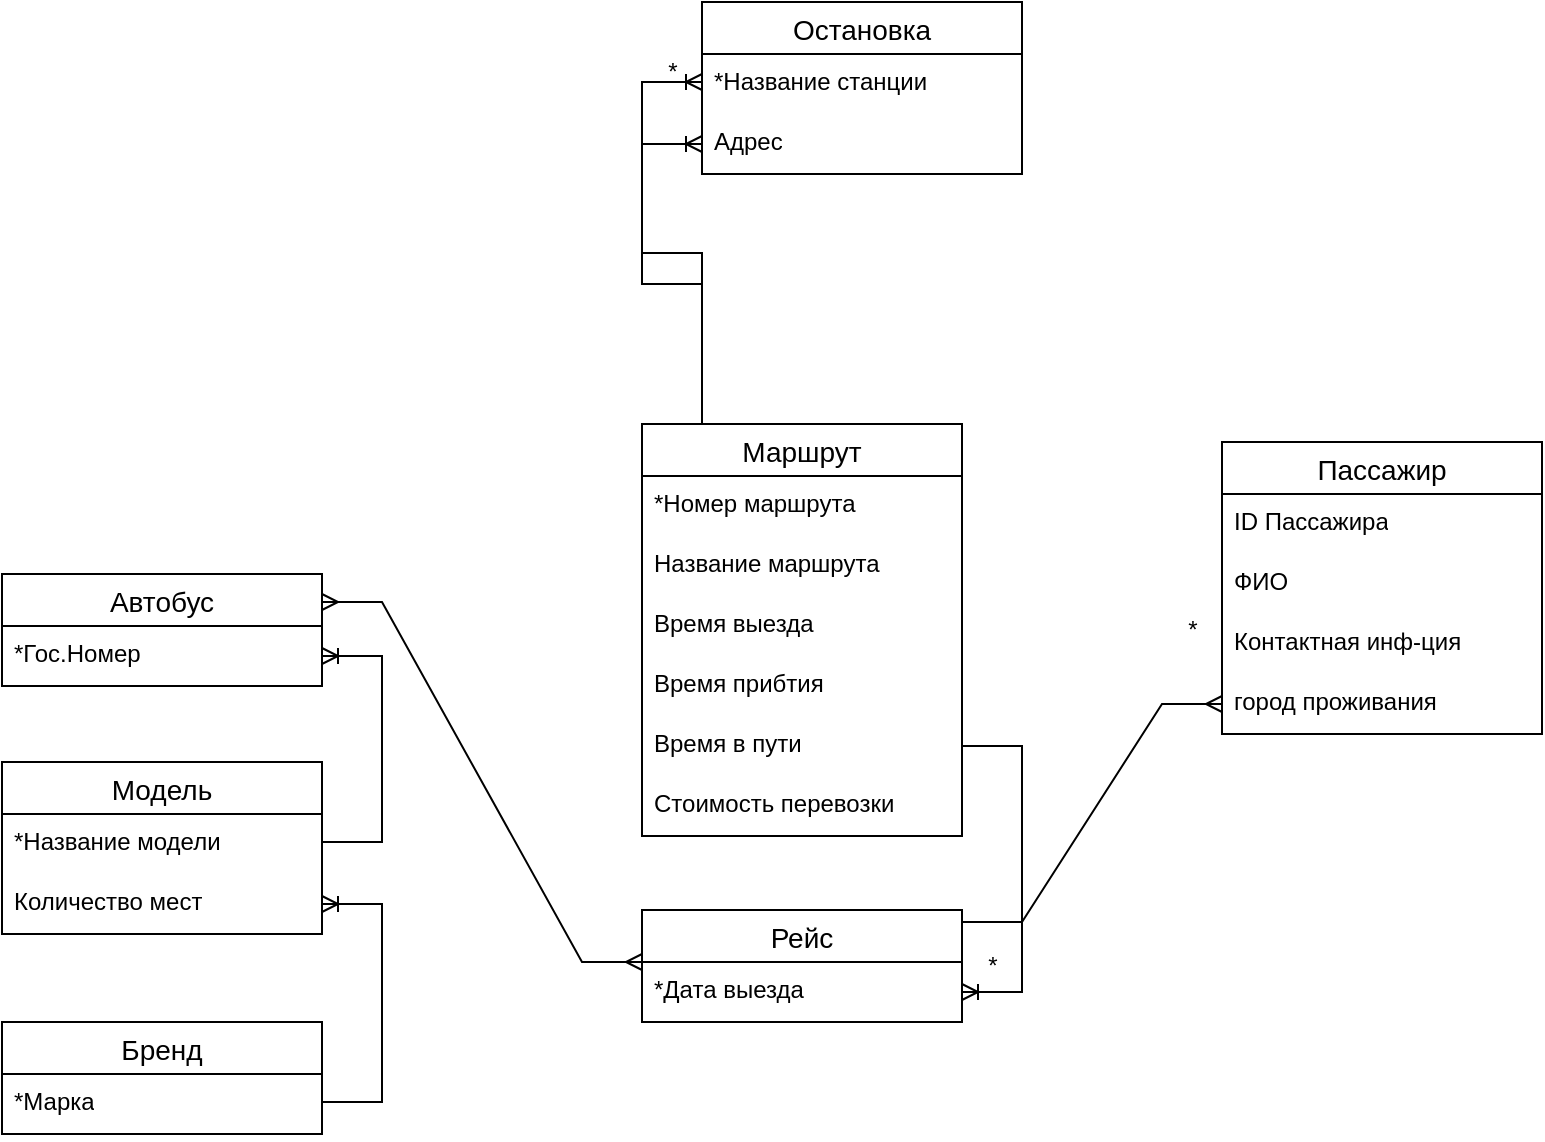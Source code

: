 <mxfile version="24.8.0">
  <diagram name="Страница — 1" id="wFznyLI3BZfrtugTpNXn">
    <mxGraphModel dx="2453" dy="783" grid="1" gridSize="10" guides="1" tooltips="1" connect="1" arrows="1" fold="1" page="1" pageScale="1" pageWidth="827" pageHeight="1169" math="0" shadow="0">
      <root>
        <mxCell id="0" />
        <mxCell id="1" parent="0" />
        <mxCell id="FTGoRy-41MmsnWu28Xwo-3" value="Остановка" style="swimlane;fontStyle=0;childLayout=stackLayout;horizontal=1;startSize=26;horizontalStack=0;resizeParent=1;resizeParentMax=0;resizeLast=0;collapsible=1;marginBottom=0;align=center;fontSize=14;" vertex="1" parent="1">
          <mxGeometry x="20" y="30" width="160" height="86" as="geometry" />
        </mxCell>
        <mxCell id="FTGoRy-41MmsnWu28Xwo-18" value="*Название станции" style="text;strokeColor=none;fillColor=none;spacingLeft=4;spacingRight=4;overflow=hidden;rotatable=0;points=[[0,0.5],[1,0.5]];portConstraint=eastwest;fontSize=12;whiteSpace=wrap;html=1;" vertex="1" parent="FTGoRy-41MmsnWu28Xwo-3">
          <mxGeometry y="26" width="160" height="30" as="geometry" />
        </mxCell>
        <mxCell id="FTGoRy-41MmsnWu28Xwo-4" value="Адрес" style="text;strokeColor=none;fillColor=none;spacingLeft=4;spacingRight=4;overflow=hidden;rotatable=0;points=[[0,0.5],[1,0.5]];portConstraint=eastwest;fontSize=12;whiteSpace=wrap;html=1;" vertex="1" parent="FTGoRy-41MmsnWu28Xwo-3">
          <mxGeometry y="56" width="160" height="30" as="geometry" />
        </mxCell>
        <mxCell id="FTGoRy-41MmsnWu28Xwo-11" value="Маршрут" style="swimlane;fontStyle=0;childLayout=stackLayout;horizontal=1;startSize=26;horizontalStack=0;resizeParent=1;resizeParentMax=0;resizeLast=0;collapsible=1;marginBottom=0;align=center;fontSize=14;" vertex="1" parent="1">
          <mxGeometry x="-10" y="241" width="160" height="206" as="geometry" />
        </mxCell>
        <mxCell id="FTGoRy-41MmsnWu28Xwo-12" value="*Номер маршрута" style="text;strokeColor=none;fillColor=none;spacingLeft=4;spacingRight=4;overflow=hidden;rotatable=0;points=[[0,0.5],[1,0.5]];portConstraint=eastwest;fontSize=12;whiteSpace=wrap;html=1;" vertex="1" parent="FTGoRy-41MmsnWu28Xwo-11">
          <mxGeometry y="26" width="160" height="30" as="geometry" />
        </mxCell>
        <mxCell id="FTGoRy-41MmsnWu28Xwo-13" value="Название маршрута" style="text;strokeColor=none;fillColor=none;spacingLeft=4;spacingRight=4;overflow=hidden;rotatable=0;points=[[0,0.5],[1,0.5]];portConstraint=eastwest;fontSize=12;whiteSpace=wrap;html=1;" vertex="1" parent="FTGoRy-41MmsnWu28Xwo-11">
          <mxGeometry y="56" width="160" height="30" as="geometry" />
        </mxCell>
        <mxCell id="FTGoRy-41MmsnWu28Xwo-17" value="Время выезда" style="text;strokeColor=none;fillColor=none;spacingLeft=4;spacingRight=4;overflow=hidden;rotatable=0;points=[[0,0.5],[1,0.5]];portConstraint=eastwest;fontSize=12;whiteSpace=wrap;html=1;" vertex="1" parent="FTGoRy-41MmsnWu28Xwo-11">
          <mxGeometry y="86" width="160" height="30" as="geometry" />
        </mxCell>
        <mxCell id="FTGoRy-41MmsnWu28Xwo-16" value="Время прибтия" style="text;strokeColor=none;fillColor=none;spacingLeft=4;spacingRight=4;overflow=hidden;rotatable=0;points=[[0,0.5],[1,0.5]];portConstraint=eastwest;fontSize=12;whiteSpace=wrap;html=1;" vertex="1" parent="FTGoRy-41MmsnWu28Xwo-11">
          <mxGeometry y="116" width="160" height="30" as="geometry" />
        </mxCell>
        <mxCell id="FTGoRy-41MmsnWu28Xwo-14" value="Время в пути" style="text;strokeColor=none;fillColor=none;spacingLeft=4;spacingRight=4;overflow=hidden;rotatable=0;points=[[0,0.5],[1,0.5]];portConstraint=eastwest;fontSize=12;whiteSpace=wrap;html=1;" vertex="1" parent="FTGoRy-41MmsnWu28Xwo-11">
          <mxGeometry y="146" width="160" height="30" as="geometry" />
        </mxCell>
        <mxCell id="FTGoRy-41MmsnWu28Xwo-19" value="Стоимость перевозки" style="text;strokeColor=none;fillColor=none;spacingLeft=4;spacingRight=4;overflow=hidden;rotatable=0;points=[[0,0.5],[1,0.5]];portConstraint=eastwest;fontSize=12;whiteSpace=wrap;html=1;" vertex="1" parent="FTGoRy-41MmsnWu28Xwo-11">
          <mxGeometry y="176" width="160" height="30" as="geometry" />
        </mxCell>
        <mxCell id="FTGoRy-41MmsnWu28Xwo-20" value="Автобус" style="swimlane;fontStyle=0;childLayout=stackLayout;horizontal=1;startSize=26;horizontalStack=0;resizeParent=1;resizeParentMax=0;resizeLast=0;collapsible=1;marginBottom=0;align=center;fontSize=14;" vertex="1" parent="1">
          <mxGeometry x="-330" y="316" width="160" height="56" as="geometry" />
        </mxCell>
        <mxCell id="FTGoRy-41MmsnWu28Xwo-21" value="*Гос.Номер" style="text;strokeColor=none;fillColor=none;spacingLeft=4;spacingRight=4;overflow=hidden;rotatable=0;points=[[0,0.5],[1,0.5]];portConstraint=eastwest;fontSize=12;whiteSpace=wrap;html=1;" vertex="1" parent="FTGoRy-41MmsnWu28Xwo-20">
          <mxGeometry y="26" width="160" height="30" as="geometry" />
        </mxCell>
        <mxCell id="FTGoRy-41MmsnWu28Xwo-24" value="Модель" style="swimlane;fontStyle=0;childLayout=stackLayout;horizontal=1;startSize=26;horizontalStack=0;resizeParent=1;resizeParentMax=0;resizeLast=0;collapsible=1;marginBottom=0;align=center;fontSize=14;" vertex="1" parent="1">
          <mxGeometry x="-330" y="410" width="160" height="86" as="geometry" />
        </mxCell>
        <mxCell id="FTGoRy-41MmsnWu28Xwo-25" value="*Название модели" style="text;strokeColor=none;fillColor=none;spacingLeft=4;spacingRight=4;overflow=hidden;rotatable=0;points=[[0,0.5],[1,0.5]];portConstraint=eastwest;fontSize=12;whiteSpace=wrap;html=1;" vertex="1" parent="FTGoRy-41MmsnWu28Xwo-24">
          <mxGeometry y="26" width="160" height="30" as="geometry" />
        </mxCell>
        <mxCell id="FTGoRy-41MmsnWu28Xwo-26" value="Количество мест" style="text;strokeColor=none;fillColor=none;spacingLeft=4;spacingRight=4;overflow=hidden;rotatable=0;points=[[0,0.5],[1,0.5]];portConstraint=eastwest;fontSize=12;whiteSpace=wrap;html=1;" vertex="1" parent="FTGoRy-41MmsnWu28Xwo-24">
          <mxGeometry y="56" width="160" height="30" as="geometry" />
        </mxCell>
        <mxCell id="FTGoRy-41MmsnWu28Xwo-28" value="Бренд" style="swimlane;fontStyle=0;childLayout=stackLayout;horizontal=1;startSize=26;horizontalStack=0;resizeParent=1;resizeParentMax=0;resizeLast=0;collapsible=1;marginBottom=0;align=center;fontSize=14;" vertex="1" parent="1">
          <mxGeometry x="-330" y="540" width="160" height="56" as="geometry" />
        </mxCell>
        <mxCell id="FTGoRy-41MmsnWu28Xwo-29" value="*Марка" style="text;strokeColor=none;fillColor=none;spacingLeft=4;spacingRight=4;overflow=hidden;rotatable=0;points=[[0,0.5],[1,0.5]];portConstraint=eastwest;fontSize=12;whiteSpace=wrap;html=1;" vertex="1" parent="FTGoRy-41MmsnWu28Xwo-28">
          <mxGeometry y="26" width="160" height="30" as="geometry" />
        </mxCell>
        <mxCell id="FTGoRy-41MmsnWu28Xwo-32" value="Рейс" style="swimlane;fontStyle=0;childLayout=stackLayout;horizontal=1;startSize=26;horizontalStack=0;resizeParent=1;resizeParentMax=0;resizeLast=0;collapsible=1;marginBottom=0;align=center;fontSize=14;" vertex="1" parent="1">
          <mxGeometry x="-10" y="484" width="160" height="56" as="geometry" />
        </mxCell>
        <mxCell id="FTGoRy-41MmsnWu28Xwo-33" value="*Дата выезда" style="text;strokeColor=none;fillColor=none;spacingLeft=4;spacingRight=4;overflow=hidden;rotatable=0;points=[[0,0.5],[1,0.5]];portConstraint=eastwest;fontSize=12;whiteSpace=wrap;html=1;" vertex="1" parent="FTGoRy-41MmsnWu28Xwo-32">
          <mxGeometry y="26" width="160" height="30" as="geometry" />
        </mxCell>
        <mxCell id="FTGoRy-41MmsnWu28Xwo-36" value="Пассажир" style="swimlane;fontStyle=0;childLayout=stackLayout;horizontal=1;startSize=26;horizontalStack=0;resizeParent=1;resizeParentMax=0;resizeLast=0;collapsible=1;marginBottom=0;align=center;fontSize=14;" vertex="1" parent="1">
          <mxGeometry x="280" y="250" width="160" height="146" as="geometry" />
        </mxCell>
        <mxCell id="FTGoRy-41MmsnWu28Xwo-63" value="ID Пассажира" style="text;strokeColor=none;fillColor=none;spacingLeft=4;spacingRight=4;overflow=hidden;rotatable=0;points=[[0,0.5],[1,0.5]];portConstraint=eastwest;fontSize=12;whiteSpace=wrap;html=1;" vertex="1" parent="FTGoRy-41MmsnWu28Xwo-36">
          <mxGeometry y="26" width="160" height="30" as="geometry" />
        </mxCell>
        <mxCell id="FTGoRy-41MmsnWu28Xwo-37" value="ФИО" style="text;strokeColor=none;fillColor=none;spacingLeft=4;spacingRight=4;overflow=hidden;rotatable=0;points=[[0,0.5],[1,0.5]];portConstraint=eastwest;fontSize=12;whiteSpace=wrap;html=1;" vertex="1" parent="FTGoRy-41MmsnWu28Xwo-36">
          <mxGeometry y="56" width="160" height="30" as="geometry" />
        </mxCell>
        <mxCell id="FTGoRy-41MmsnWu28Xwo-38" value="Контактная инф-ция" style="text;strokeColor=none;fillColor=none;spacingLeft=4;spacingRight=4;overflow=hidden;rotatable=0;points=[[0,0.5],[1,0.5]];portConstraint=eastwest;fontSize=12;whiteSpace=wrap;html=1;" vertex="1" parent="FTGoRy-41MmsnWu28Xwo-36">
          <mxGeometry y="86" width="160" height="30" as="geometry" />
        </mxCell>
        <mxCell id="FTGoRy-41MmsnWu28Xwo-39" value="город проживания" style="text;strokeColor=none;fillColor=none;spacingLeft=4;spacingRight=4;overflow=hidden;rotatable=0;points=[[0,0.5],[1,0.5]];portConstraint=eastwest;fontSize=12;whiteSpace=wrap;html=1;" vertex="1" parent="FTGoRy-41MmsnWu28Xwo-36">
          <mxGeometry y="116" width="160" height="30" as="geometry" />
        </mxCell>
        <mxCell id="FTGoRy-41MmsnWu28Xwo-48" value="" style="edgeStyle=entityRelationEdgeStyle;fontSize=12;html=1;endArrow=ERoneToMany;rounded=0;entryX=1;entryY=0.5;entryDx=0;entryDy=0;" edge="1" parent="1" target="FTGoRy-41MmsnWu28Xwo-21">
          <mxGeometry width="100" height="100" relative="1" as="geometry">
            <mxPoint x="-170" y="450" as="sourcePoint" />
            <mxPoint x="-70" y="350" as="targetPoint" />
          </mxGeometry>
        </mxCell>
        <mxCell id="FTGoRy-41MmsnWu28Xwo-50" value="" style="edgeStyle=entityRelationEdgeStyle;fontSize=12;html=1;endArrow=ERoneToMany;rounded=0;entryX=1;entryY=0.5;entryDx=0;entryDy=0;" edge="1" parent="1" target="FTGoRy-41MmsnWu28Xwo-26">
          <mxGeometry width="100" height="100" relative="1" as="geometry">
            <mxPoint x="-170" y="580" as="sourcePoint" />
            <mxPoint x="-70" y="480" as="targetPoint" />
          </mxGeometry>
        </mxCell>
        <mxCell id="FTGoRy-41MmsnWu28Xwo-51" value="" style="edgeStyle=entityRelationEdgeStyle;fontSize=12;html=1;endArrow=ERmany;startArrow=ERmany;rounded=0;entryX=0;entryY=0;entryDx=0;entryDy=0;entryPerimeter=0;exitX=1;exitY=0.25;exitDx=0;exitDy=0;" edge="1" parent="1" source="FTGoRy-41MmsnWu28Xwo-20" target="FTGoRy-41MmsnWu28Xwo-33">
          <mxGeometry width="100" height="100" relative="1" as="geometry">
            <mxPoint x="-120" y="600" as="sourcePoint" />
            <mxPoint x="-20" y="500" as="targetPoint" />
          </mxGeometry>
        </mxCell>
        <mxCell id="FTGoRy-41MmsnWu28Xwo-52" value="" style="edgeStyle=entityRelationEdgeStyle;fontSize=12;html=1;endArrow=ERoneToMany;rounded=0;entryX=1;entryY=0.5;entryDx=0;entryDy=0;exitX=1;exitY=0.5;exitDx=0;exitDy=0;" edge="1" parent="1" source="FTGoRy-41MmsnWu28Xwo-14" target="FTGoRy-41MmsnWu28Xwo-33">
          <mxGeometry width="100" height="100" relative="1" as="geometry">
            <mxPoint x="180" y="380" as="sourcePoint" />
            <mxPoint x="280" y="280" as="targetPoint" />
          </mxGeometry>
        </mxCell>
        <mxCell id="FTGoRy-41MmsnWu28Xwo-53" value="*" style="text;html=1;align=center;verticalAlign=middle;resizable=0;points=[];autosize=1;strokeColor=none;fillColor=none;" vertex="1" parent="1">
          <mxGeometry x="150" y="497" width="30" height="30" as="geometry" />
        </mxCell>
        <mxCell id="FTGoRy-41MmsnWu28Xwo-55" value="*" style="text;html=1;align=center;verticalAlign=middle;resizable=0;points=[];autosize=1;strokeColor=none;fillColor=none;" vertex="1" parent="1">
          <mxGeometry x="-10" y="50" width="30" height="30" as="geometry" />
        </mxCell>
        <mxCell id="FTGoRy-41MmsnWu28Xwo-56" value="" style="edgeStyle=entityRelationEdgeStyle;fontSize=12;html=1;endArrow=ERoneToMany;rounded=0;exitX=0;exitY=0;exitDx=0;exitDy=0;entryX=0;entryY=0.5;entryDx=0;entryDy=0;" edge="1" parent="1" source="FTGoRy-41MmsnWu28Xwo-11" target="FTGoRy-41MmsnWu28Xwo-4">
          <mxGeometry width="100" height="100" relative="1" as="geometry">
            <mxPoint x="-120" y="210" as="sourcePoint" />
            <mxPoint x="10" y="160" as="targetPoint" />
            <Array as="points">
              <mxPoint x="20" y="220" />
            </Array>
          </mxGeometry>
        </mxCell>
        <mxCell id="FTGoRy-41MmsnWu28Xwo-58" value="" style="edgeStyle=entityRelationEdgeStyle;fontSize=12;html=1;endArrow=ERoneToMany;rounded=0;exitX=0;exitY=0;exitDx=0;exitDy=0;entryX=-0.012;entryY=0.112;entryDx=0;entryDy=0;entryPerimeter=0;" edge="1" parent="1" source="FTGoRy-41MmsnWu28Xwo-11">
          <mxGeometry width="100" height="100" relative="1" as="geometry">
            <mxPoint x="-1.04" y="272.954" as="sourcePoint" />
            <mxPoint x="20.0" y="70.002" as="targetPoint" />
            <Array as="points">
              <mxPoint x="-28.08" y="227.01" />
            </Array>
          </mxGeometry>
        </mxCell>
        <mxCell id="FTGoRy-41MmsnWu28Xwo-61" value="" style="edgeStyle=entityRelationEdgeStyle;fontSize=12;html=1;endArrow=ERmany;rounded=0;entryX=0;entryY=0.5;entryDx=0;entryDy=0;" edge="1" parent="1" target="FTGoRy-41MmsnWu28Xwo-39">
          <mxGeometry width="100" height="100" relative="1" as="geometry">
            <mxPoint x="150" y="490" as="sourcePoint" />
            <mxPoint x="250" y="390" as="targetPoint" />
          </mxGeometry>
        </mxCell>
        <mxCell id="FTGoRy-41MmsnWu28Xwo-62" value="*" style="text;html=1;align=center;verticalAlign=middle;resizable=0;points=[];autosize=1;strokeColor=none;fillColor=none;" vertex="1" parent="1">
          <mxGeometry x="250" y="329" width="30" height="30" as="geometry" />
        </mxCell>
      </root>
    </mxGraphModel>
  </diagram>
</mxfile>
